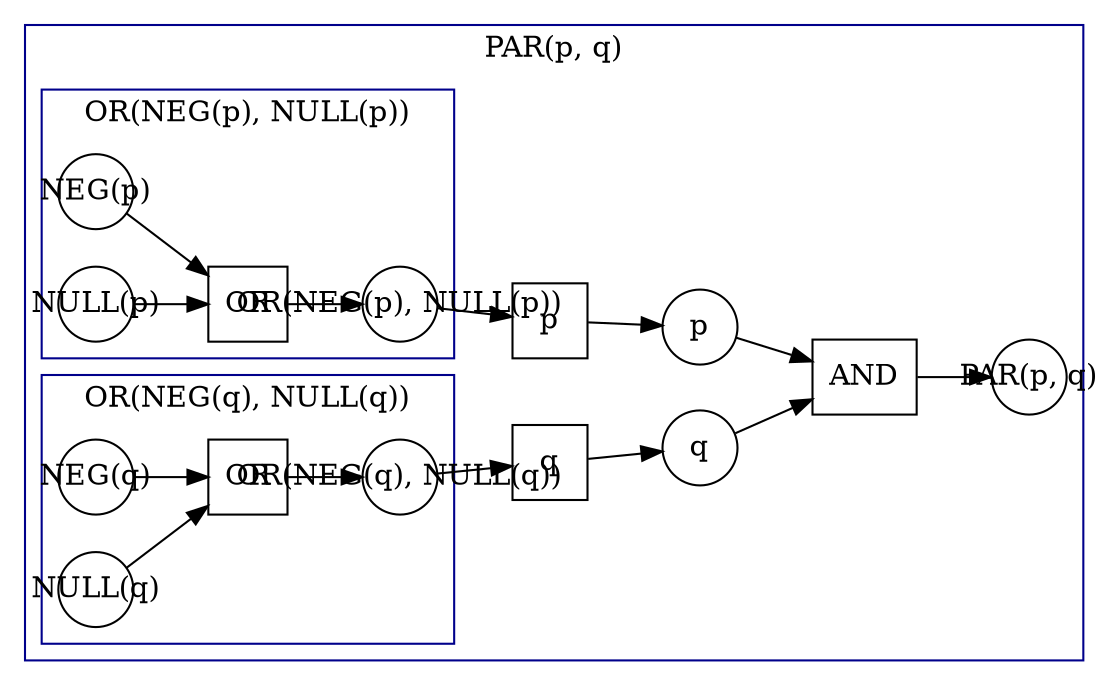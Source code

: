 digraph G {
  rankdir="LR";

  subgraph cluster_0 {
    label="PAR(p, q)" ;
    color=darkblue ;

    subgraph place {
      node [shape=circle,fixedsize=true,width=.5];
      _p0_0 [label="PAR(p, q)"] ;
      _p1_0 [label="p"] ;
      _p2_0 [label="q"] ;
    } 

    subgraph transitions {
      node [shape=rect,height=.5,width=.5];
      _t0_0 [label="AND"] ;
      _t1_0 [label="p"] ;
      _t2_0 [label="q"] ;
    } 

    subgraph cluster0_0 {
      label="OR(NEG(p), NULL(p))" ;
      color=darkblue ;

      subgraph place {
        node [shape=circle,fixedsize=true,width=.5];
        _p0_00 [label="OR(NEG(p), NULL(p))"] ;
        _p1_00 [label="NEG(p)"] ;
        _p2_00 [label="NULL(p)"] ;
      } 

      subgraph transitions {
        node [shape=rect,height=.5,width=.5];
        _t0_00 [label="OR"] ;
      } 

      _t0_00 -> _p0_00 [] ;
      _p1_00 -> _t0_00 [] ;
      _p2_00 -> _t0_00 [] ;
    }

    subgraph cluster0_1 {
      label="OR(NEG(q), NULL(q))" ;
      color=darkblue ;

      subgraph place {
        node [shape=circle,fixedsize=true,width=.5];
        _p0_01 [label="OR(NEG(q), NULL(q))"] ;
        _p1_01 [label="NEG(q)"] ;
        _p2_01 [label="NULL(q)"] ;
      } 

      subgraph transitions {
        node [shape=rect,height=.5,width=.5];
        _t0_01 [label="OR"] ;
      } 

      _t0_01 -> _p0_01 [] ;
      _p1_01 -> _t0_01 [] ;
      _p2_01 -> _t0_01 [] ;
    }

    _t0_0 -> _p0_0 [] ;
    _p1_0 -> _t0_0 [] ;
    _t1_0 -> _p1_0 [] ;
    _p0_00 -> _t1_0 [] ;
    _p2_0 -> _t0_0 [] ;
    _t2_0 -> _p2_0 [] ;
    _p0_01 -> _t2_0 [] ;
  }
}

